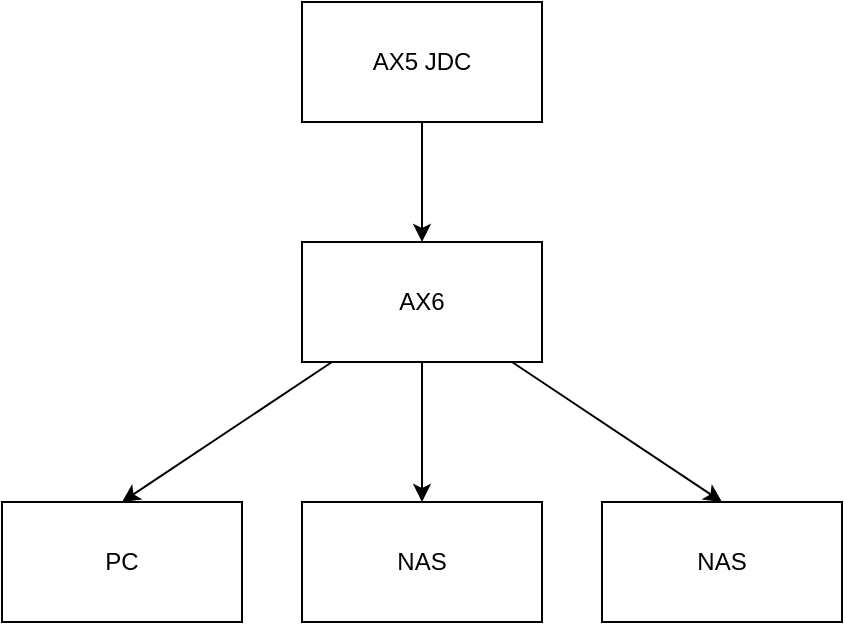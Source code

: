 <mxfile>
    <diagram id="fdHhNasNoAwQ3SA_IMaf" name="Page-1">
        <mxGraphModel dx="911" dy="800" grid="0" gridSize="10" guides="1" tooltips="1" connect="1" arrows="1" fold="1" page="1" pageScale="1" pageWidth="850" pageHeight="1100" math="0" shadow="0">
            <root>
                <mxCell id="0"/>
                <mxCell id="1" parent="0"/>
                <mxCell id="4" style="edgeStyle=none;html=1;" edge="1" parent="1" source="2" target="3">
                    <mxGeometry relative="1" as="geometry"/>
                </mxCell>
                <mxCell id="2" value="AX5 JDC" style="rounded=0;whiteSpace=wrap;html=1;" vertex="1" parent="1">
                    <mxGeometry x="350" y="190" width="120" height="60" as="geometry"/>
                </mxCell>
                <mxCell id="8" style="edgeStyle=none;html=1;" edge="1" parent="1" source="3" target="6">
                    <mxGeometry relative="1" as="geometry"/>
                </mxCell>
                <mxCell id="9" style="edgeStyle=none;html=1;entryX=0.5;entryY=0;entryDx=0;entryDy=0;" edge="1" parent="1" source="3" target="5">
                    <mxGeometry relative="1" as="geometry"/>
                </mxCell>
                <mxCell id="10" style="edgeStyle=none;html=1;entryX=0.5;entryY=0;entryDx=0;entryDy=0;" edge="1" parent="1" source="3" target="7">
                    <mxGeometry relative="1" as="geometry"/>
                </mxCell>
                <mxCell id="3" value="AX6" style="rounded=0;whiteSpace=wrap;html=1;" vertex="1" parent="1">
                    <mxGeometry x="350" y="310" width="120" height="60" as="geometry"/>
                </mxCell>
                <mxCell id="5" value="PC" style="rounded=0;whiteSpace=wrap;html=1;" vertex="1" parent="1">
                    <mxGeometry x="200" y="440" width="120" height="60" as="geometry"/>
                </mxCell>
                <mxCell id="6" value="NAS" style="rounded=0;whiteSpace=wrap;html=1;" vertex="1" parent="1">
                    <mxGeometry x="350" y="440" width="120" height="60" as="geometry"/>
                </mxCell>
                <mxCell id="7" value="NAS" style="rounded=0;whiteSpace=wrap;html=1;" vertex="1" parent="1">
                    <mxGeometry x="500" y="440" width="120" height="60" as="geometry"/>
                </mxCell>
            </root>
        </mxGraphModel>
    </diagram>
</mxfile>